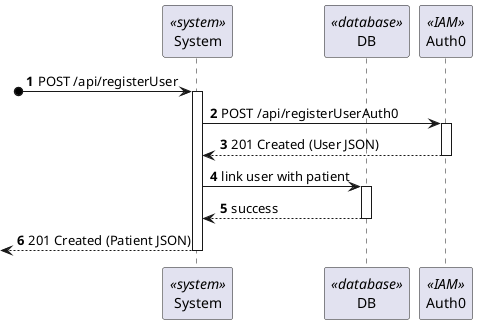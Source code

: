 @startuml process-view
autonumber
participant SYS as "System" <<system>>
participant DB as "DB" <<database>>
participant Auth0 as "Auth0" <<IAM>>
?o-> SYS : POST /api/registerUser
activate SYS
SYS -> Auth0 : POST /api/registerUserAuth0
activate Auth0
Auth0 --> SYS : 201 Created (User JSON)
deactivate Auth0
SYS->DB : link user with patient
activate DB
DB-->SYS:success
deactivate DB 
<-- SYS : 201 Created (Patient JSON)
deactivate SYS

@enduml